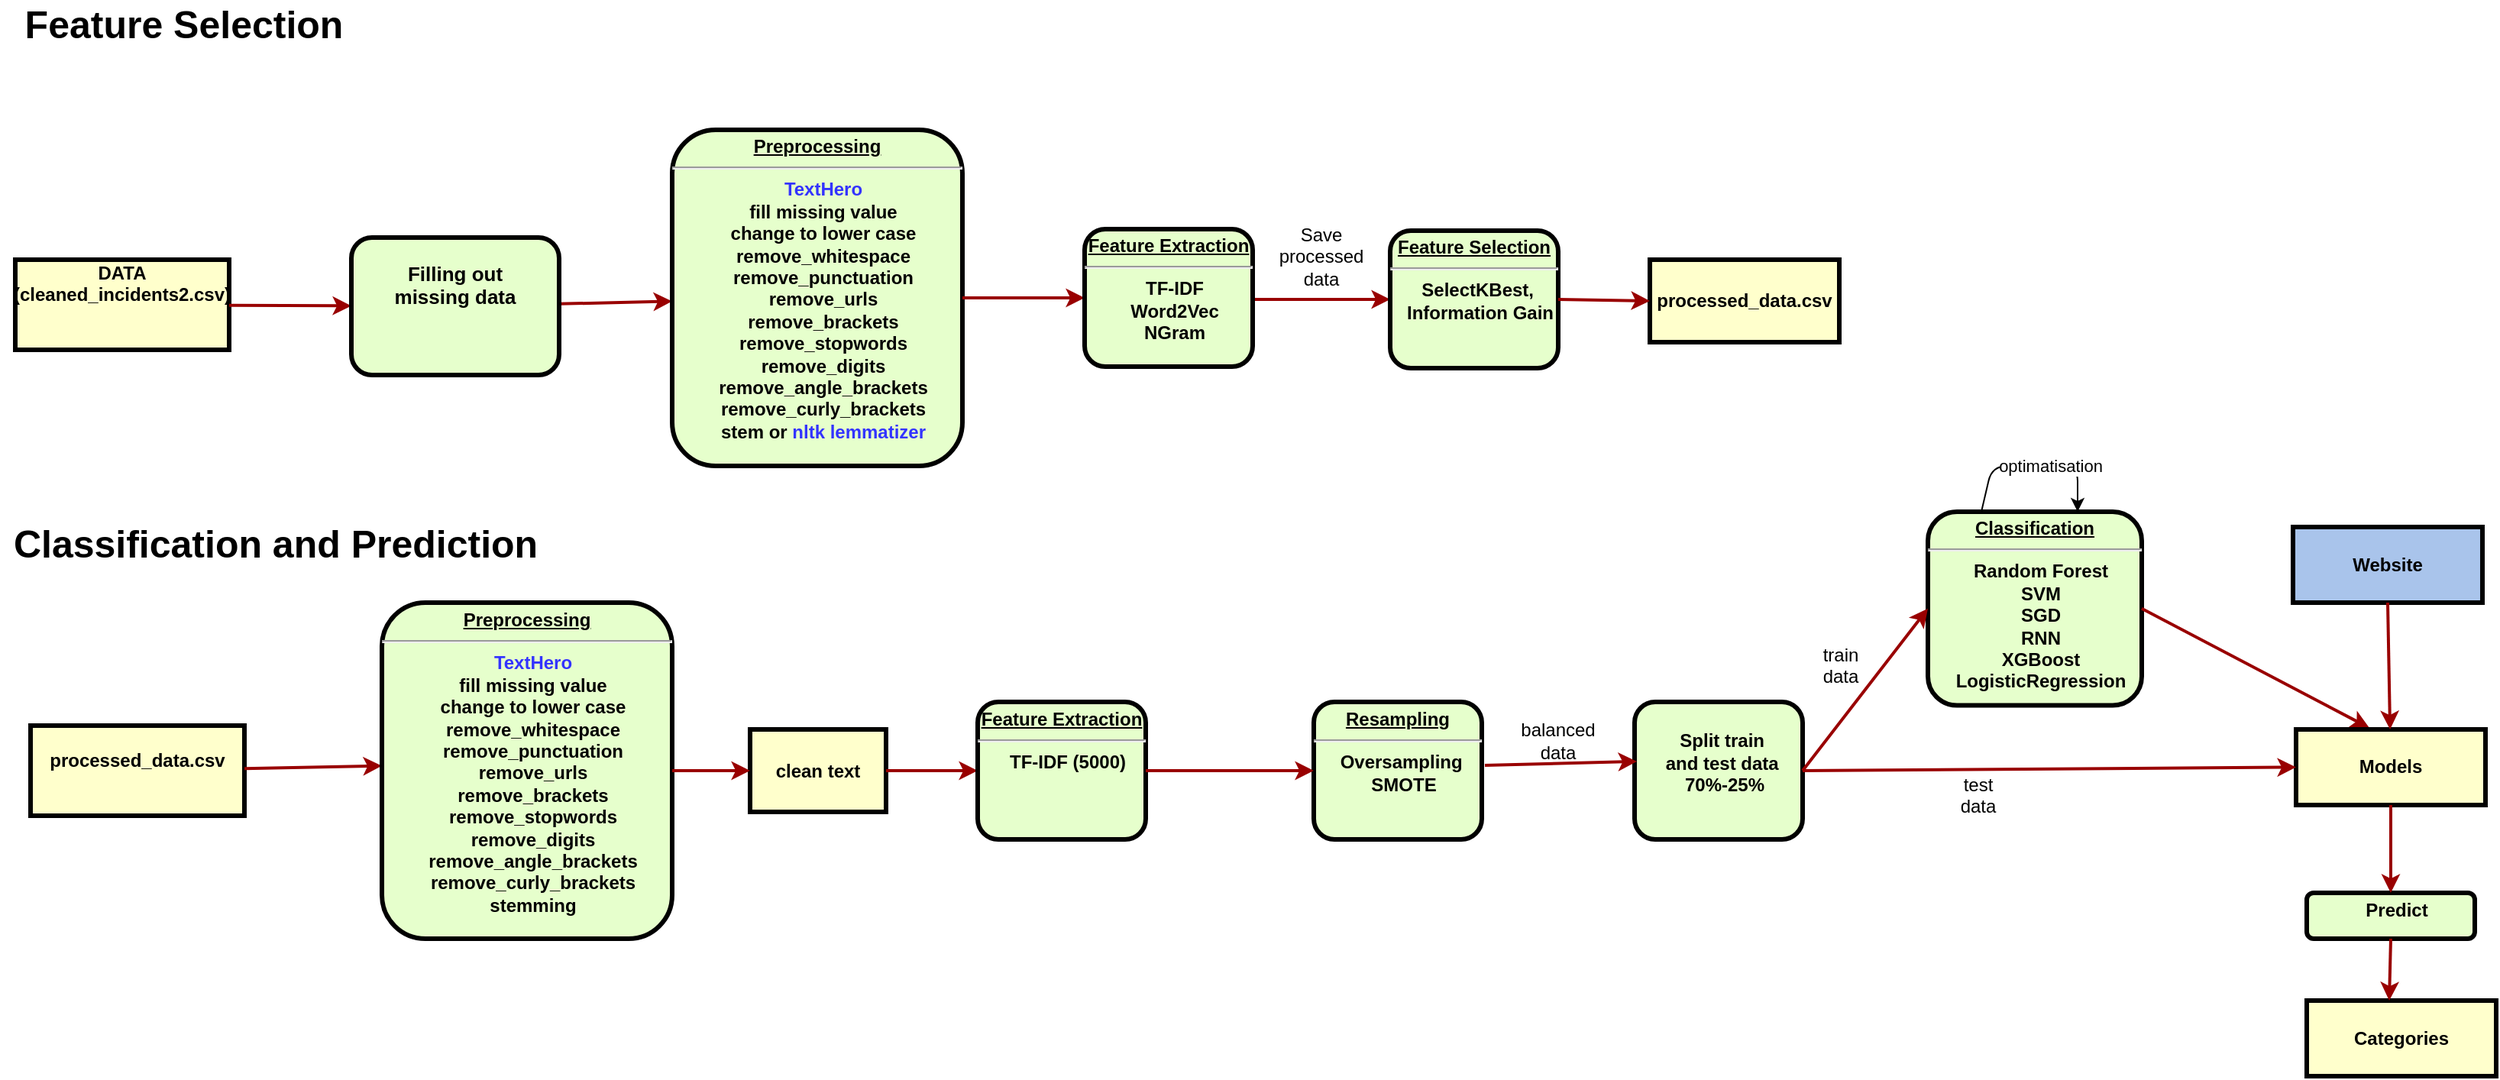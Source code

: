 <mxfile version="14.0.3" type="device"><diagram name="Page-1" id="c7558073-3199-34d8-9f00-42111426c3f3"><mxGraphModel dx="1608" dy="380" grid="1" gridSize="10" guides="1" tooltips="1" connect="1" arrows="1" fold="1" page="1" pageScale="1" pageWidth="826" pageHeight="1169" background="#ffffff" math="0" shadow="0"><root><mxCell id="0"/><mxCell id="1" parent="0"/><mxCell id="3" value="processed_data.csv" style="whiteSpace=wrap;align=center;verticalAlign=middle;fontStyle=1;strokeWidth=3;fillColor=#FFFFCC" parent="1" vertex="1"><mxGeometry x="270" y="245" width="124" height="54" as="geometry"/></mxCell><mxCell id="36" value="" style="edgeStyle=none;noEdgeStyle=1;strokeColor=#990000;strokeWidth=2;entryX=0;entryY=0.5;entryDx=0;entryDy=0;" parent="1" target="frp10Ne2zVxtrgndRR3v-120" edge="1"><mxGeometry width="100" height="100" relative="1" as="geometry"><mxPoint x="10" y="271" as="sourcePoint"/><mxPoint x="-370" y="239" as="targetPoint"/></mxGeometry></mxCell><mxCell id="52" value="Desired &#10;functionality" style="text;spacingTop=-5;align=center" parent="1" vertex="1"><mxGeometry x="-225" y="240" width="30" height="20" as="geometry"/></mxCell><mxCell id="57" value="Save processed data" style="text;spacingTop=-5;align=center;whiteSpace=wrap;" parent="1" vertex="1"><mxGeometry x="30" y="220" width="50" height="40" as="geometry"/></mxCell><mxCell id="frp10Ne2zVxtrgndRR3v-98" value="DATA (cleaned_incidents2.csv)&#10;&#10;" style="whiteSpace=wrap;align=center;verticalAlign=middle;fontStyle=1;strokeWidth=3;fillColor=#FFFFCC" vertex="1" parent="1"><mxGeometry x="-800" y="245" width="140" height="59" as="geometry"/></mxCell><mxCell id="frp10Ne2zVxtrgndRR3v-99" value="" style="edgeStyle=none;noEdgeStyle=1;strokeColor=#990000;strokeWidth=2" edge="1" parent="1" source="frp10Ne2zVxtrgndRR3v-98" target="frp10Ne2zVxtrgndRR3v-105"><mxGeometry width="100" height="100" relative="1" as="geometry"><mxPoint x="-510" y="184" as="sourcePoint"/><mxPoint x="-410" y="84" as="targetPoint"/></mxGeometry></mxCell><mxCell id="frp10Ne2zVxtrgndRR3v-100" value="" style="edgeStyle=none;noEdgeStyle=1;strokeColor=#990000;strokeWidth=2" edge="1" parent="1" source="frp10Ne2zVxtrgndRR3v-105" target="frp10Ne2zVxtrgndRR3v-106"><mxGeometry width="100" height="100" relative="1" as="geometry"><mxPoint x="-444" y="274.502" as="sourcePoint"/><mxPoint x="-401" y="274.88" as="targetPoint"/></mxGeometry></mxCell><mxCell id="frp10Ne2zVxtrgndRR3v-105" value="&lt;font style=&quot;font-size: 13px&quot;&gt;&lt;br&gt;Filling out &lt;br&gt;missing data&lt;/font&gt;" style="verticalAlign=middle;align=center;overflow=fill;fontSize=12;fontFamily=Helvetica;html=1;rounded=1;fontStyle=1;strokeWidth=3;fillColor=#E6FFCC;" vertex="1" parent="1"><mxGeometry x="-580" y="230.5" width="136" height="90" as="geometry"/></mxCell><mxCell id="frp10Ne2zVxtrgndRR3v-106" value="&lt;p style=&quot;margin: 4px 0px 0px ; text-decoration: underline&quot;&gt;Preprocessing&lt;/p&gt;&lt;hr&gt;&lt;p style=&quot;margin: 0px ; margin-left: 8px&quot;&gt;&lt;font color=&quot;#3333ff&quot;&gt;TextHero&lt;/font&gt;&lt;/p&gt;&lt;p style=&quot;margin: 0px ; margin-left: 8px&quot;&gt;fill missing value&lt;/p&gt;&lt;p style=&quot;margin: 0px ; margin-left: 8px&quot;&gt;change to lower case&lt;/p&gt;&lt;p style=&quot;margin: 0px ; margin-left: 8px&quot;&gt;remove_whitespace&lt;/p&gt;&lt;p style=&quot;margin: 0px ; margin-left: 8px&quot;&gt;remove_punctuation&lt;/p&gt;&lt;p style=&quot;margin: 0px ; margin-left: 8px&quot;&gt;remove_urls&lt;/p&gt;&lt;p style=&quot;margin: 0px ; margin-left: 8px&quot;&gt;remove_brackets&lt;/p&gt;&lt;p style=&quot;margin: 0px ; margin-left: 8px&quot;&gt;remove_stopwords&lt;/p&gt;&lt;p style=&quot;margin: 0px ; margin-left: 8px&quot;&gt;remove_digits&lt;/p&gt;&lt;p style=&quot;margin: 0px ; margin-left: 8px&quot;&gt;remove_angle_brackets&lt;/p&gt;&lt;p style=&quot;margin: 0px ; margin-left: 8px&quot;&gt;remove_curly_brackets&lt;/p&gt;&lt;p style=&quot;margin: 0px ; margin-left: 8px&quot;&gt;stem or &lt;font color=&quot;#3333ff&quot;&gt;nltk lemmatizer&lt;/font&gt;&lt;/p&gt;" style="verticalAlign=middle;align=center;overflow=fill;fontSize=12;fontFamily=Helvetica;html=1;rounded=1;fontStyle=1;strokeWidth=3;fillColor=#E6FFCC;spacingLeft=20;" vertex="1" parent="1"><mxGeometry x="-370" y="160" width="190" height="220" as="geometry"/></mxCell><mxCell id="frp10Ne2zVxtrgndRR3v-115" value="" style="edgeStyle=none;noEdgeStyle=1;strokeColor=#990000;strokeWidth=2;exitX=1;exitY=0.5;exitDx=0;exitDy=0;" edge="1" parent="1" source="frp10Ne2zVxtrgndRR3v-106" target="frp10Ne2zVxtrgndRR3v-122"><mxGeometry width="100" height="100" relative="1" as="geometry"><mxPoint x="-434" y="283.922" as="sourcePoint"/><mxPoint x="-100" y="270.593" as="targetPoint"/></mxGeometry></mxCell><mxCell id="frp10Ne2zVxtrgndRR3v-119" value="&lt;b&gt;&lt;font style=&quot;font-size: 25px&quot;&gt;Feature Selection&lt;/font&gt;&lt;/b&gt;" style="text;html=1;align=center;verticalAlign=middle;resizable=0;points=[];autosize=1;" vertex="1" parent="1"><mxGeometry x="-800" y="80" width="220" height="20" as="geometry"/></mxCell><mxCell id="frp10Ne2zVxtrgndRR3v-120" value="&lt;p style=&quot;margin: 0px ; margin-top: 4px ; text-align: center ; text-decoration: underline&quot;&gt;Feature Selection&lt;/p&gt;&lt;hr&gt;&lt;p style=&quot;margin: 0px ; margin-left: 8px&quot;&gt;SelectKBest,&amp;nbsp;&lt;/p&gt;&lt;p style=&quot;margin: 0px ; margin-left: 8px&quot;&gt;Information Gain&lt;/p&gt;" style="verticalAlign=middle;align=center;overflow=fill;fontSize=12;fontFamily=Helvetica;html=1;rounded=1;fontStyle=1;strokeWidth=3;fillColor=#E6FFCC" vertex="1" parent="1"><mxGeometry x="100" y="226" width="110" height="90" as="geometry"/></mxCell><mxCell id="frp10Ne2zVxtrgndRR3v-121" value="" style="edgeStyle=none;noEdgeStyle=1;strokeColor=#990000;strokeWidth=2;exitX=1;exitY=0.5;exitDx=0;exitDy=0;entryX=0;entryY=0.5;entryDx=0;entryDy=0;" edge="1" parent="1" source="frp10Ne2zVxtrgndRR3v-120" target="3"><mxGeometry width="100" height="100" relative="1" as="geometry"><mxPoint x="10" y="281.756" as="sourcePoint"/><mxPoint x="270" y="278.998" as="targetPoint"/></mxGeometry></mxCell><mxCell id="frp10Ne2zVxtrgndRR3v-122" value="&lt;p style=&quot;margin: 0px ; margin-top: 4px ; text-align: center ; text-decoration: underline&quot;&gt;Feature Extraction&lt;/p&gt;&lt;hr&gt;&lt;p style=&quot;margin: 0px ; margin-left: 8px&quot;&gt;TF-IDF&lt;/p&gt;&lt;p style=&quot;margin: 0px ; margin-left: 8px&quot;&gt;Word2Vec&lt;/p&gt;&lt;p style=&quot;margin: 0px ; margin-left: 8px&quot;&gt;NGram&lt;/p&gt;" style="verticalAlign=middle;align=center;overflow=fill;fontSize=12;fontFamily=Helvetica;html=1;rounded=1;fontStyle=1;strokeWidth=3;fillColor=#E6FFCC" vertex="1" parent="1"><mxGeometry x="-100" y="225" width="110" height="90" as="geometry"/></mxCell><mxCell id="frp10Ne2zVxtrgndRR3v-125" value="clean text" style="whiteSpace=wrap;align=center;verticalAlign=middle;fontStyle=1;strokeWidth=3;fillColor=#FFFFCC" vertex="1" parent="1"><mxGeometry x="-319" y="552.5" width="89" height="54" as="geometry"/></mxCell><mxCell id="frp10Ne2zVxtrgndRR3v-126" value="" style="edgeStyle=none;noEdgeStyle=1;strokeColor=#990000;strokeWidth=2;exitX=1;exitY=0.5;exitDx=0;exitDy=0;" edge="1" parent="1" target="frp10Ne2zVxtrgndRR3v-139" source="frp10Ne2zVxtrgndRR3v-125"><mxGeometry width="100" height="100" relative="1" as="geometry"><mxPoint x="-160" y="643" as="sourcePoint"/><mxPoint x="20" y="281" as="targetPoint"/></mxGeometry></mxCell><mxCell id="frp10Ne2zVxtrgndRR3v-129" value="processed_data.csv&#10;" style="whiteSpace=wrap;align=center;verticalAlign=middle;fontStyle=1;strokeWidth=3;fillColor=#FFFFCC" vertex="1" parent="1"><mxGeometry x="-790" y="550" width="140" height="59" as="geometry"/></mxCell><mxCell id="frp10Ne2zVxtrgndRR3v-130" value="" style="edgeStyle=none;noEdgeStyle=1;strokeColor=#990000;strokeWidth=2" edge="1" parent="1" source="frp10Ne2zVxtrgndRR3v-129"><mxGeometry width="100" height="100" relative="1" as="geometry"><mxPoint x="-500" y="194" as="sourcePoint"/><mxPoint x="-560" y="576.342" as="targetPoint"/></mxGeometry></mxCell><mxCell id="frp10Ne2zVxtrgndRR3v-133" value="&lt;p style=&quot;margin: 4px 0px 0px ; text-decoration: underline&quot;&gt;Preprocessing&lt;/p&gt;&lt;hr&gt;&lt;p style=&quot;margin: 0px ; margin-left: 8px&quot;&gt;&lt;font color=&quot;#3333ff&quot;&gt;TextHero&lt;/font&gt;&lt;/p&gt;&lt;p style=&quot;margin: 0px ; margin-left: 8px&quot;&gt;fill missing value&lt;/p&gt;&lt;p style=&quot;margin: 0px ; margin-left: 8px&quot;&gt;change to lower case&lt;/p&gt;&lt;p style=&quot;margin: 0px ; margin-left: 8px&quot;&gt;remove_whitespace&lt;/p&gt;&lt;p style=&quot;margin: 0px ; margin-left: 8px&quot;&gt;remove_punctuation&lt;/p&gt;&lt;p style=&quot;margin: 0px ; margin-left: 8px&quot;&gt;remove_urls&lt;/p&gt;&lt;p style=&quot;margin: 0px ; margin-left: 8px&quot;&gt;remove_brackets&lt;/p&gt;&lt;p style=&quot;margin: 0px ; margin-left: 8px&quot;&gt;remove_stopwords&lt;/p&gt;&lt;p style=&quot;margin: 0px ; margin-left: 8px&quot;&gt;remove_digits&lt;/p&gt;&lt;p style=&quot;margin: 0px ; margin-left: 8px&quot;&gt;remove_angle_brackets&lt;/p&gt;&lt;p style=&quot;margin: 0px ; margin-left: 8px&quot;&gt;remove_curly_brackets&lt;/p&gt;&lt;p style=&quot;margin: 0px ; margin-left: 8px&quot;&gt;stemming&lt;/p&gt;" style="verticalAlign=middle;align=center;overflow=fill;fontSize=12;fontFamily=Helvetica;html=1;rounded=1;fontStyle=1;strokeWidth=3;fillColor=#E6FFCC;spacingLeft=20;" vertex="1" parent="1"><mxGeometry x="-560" y="469.5" width="190" height="220" as="geometry"/></mxCell><mxCell id="frp10Ne2zVxtrgndRR3v-134" value="" style="edgeStyle=none;noEdgeStyle=1;strokeColor=#990000;strokeWidth=2;exitX=1;exitY=0.5;exitDx=0;exitDy=0;entryX=0;entryY=0.5;entryDx=0;entryDy=0;" edge="1" parent="1" source="frp10Ne2zVxtrgndRR3v-133" target="frp10Ne2zVxtrgndRR3v-125"><mxGeometry width="100" height="100" relative="1" as="geometry"><mxPoint x="-424" y="293.922" as="sourcePoint"/><mxPoint x="-90" y="280.593" as="targetPoint"/></mxGeometry></mxCell><mxCell id="frp10Ne2zVxtrgndRR3v-136" value="&lt;b&gt;&lt;font style=&quot;font-size: 25px&quot;&gt;Classification and Prediction&lt;/font&gt;&lt;/b&gt;" style="text;html=1;align=center;verticalAlign=middle;resizable=0;points=[];autosize=1;" vertex="1" parent="1"><mxGeometry x="-810" y="420" width="360" height="20" as="geometry"/></mxCell><mxCell id="frp10Ne2zVxtrgndRR3v-139" value="&lt;p style=&quot;margin: 0px ; margin-top: 4px ; text-align: center ; text-decoration: underline&quot;&gt;Feature Extraction&lt;/p&gt;&lt;hr&gt;&lt;p style=&quot;margin: 0px ; margin-left: 8px&quot;&gt;TF-IDF (5000)&lt;/p&gt;" style="verticalAlign=middle;align=center;overflow=fill;fontSize=12;fontFamily=Helvetica;html=1;rounded=1;fontStyle=1;strokeWidth=3;fillColor=#E6FFCC" vertex="1" parent="1"><mxGeometry x="-170" y="534.5" width="110" height="90" as="geometry"/></mxCell><mxCell id="frp10Ne2zVxtrgndRR3v-140" value="&lt;p style=&quot;margin: 0px ; margin-top: 4px ; text-align: center ; text-decoration: underline&quot;&gt;&lt;/p&gt;&lt;p style=&quot;margin: 0px ; margin-left: 8px&quot;&gt;&lt;br&gt;&lt;/p&gt;&lt;p style=&quot;margin: 0px ; margin-left: 8px&quot;&gt;Split train&amp;nbsp;&lt;/p&gt;&lt;p style=&quot;margin: 0px ; margin-left: 8px&quot;&gt;and test data&amp;nbsp;&lt;/p&gt;&lt;p style=&quot;margin: 0px ; margin-left: 8px&quot;&gt;70%-25%&lt;/p&gt;" style="verticalAlign=middle;align=center;overflow=fill;fontSize=12;fontFamily=Helvetica;html=1;rounded=1;fontStyle=1;strokeWidth=3;fillColor=#E6FFCC" vertex="1" parent="1"><mxGeometry x="260" y="534.5" width="110" height="90" as="geometry"/></mxCell><mxCell id="frp10Ne2zVxtrgndRR3v-141" value="" style="edgeStyle=none;noEdgeStyle=1;strokeColor=#990000;strokeWidth=2;entryX=0.014;entryY=0.433;entryDx=0;entryDy=0;entryPerimeter=0;" edge="1" parent="1" target="frp10Ne2zVxtrgndRR3v-140"><mxGeometry width="100" height="100" relative="1" as="geometry"><mxPoint x="162" y="576" as="sourcePoint"/><mxPoint x="-90" y="589.5" as="targetPoint"/></mxGeometry></mxCell><mxCell id="frp10Ne2zVxtrgndRR3v-142" value="&lt;p style=&quot;margin: 0px ; margin-top: 4px ; text-align: center ; text-decoration: underline&quot;&gt;Classification&lt;/p&gt;&lt;hr&gt;&lt;p style=&quot;margin: 0px ; margin-left: 8px&quot;&gt;Random Forest&lt;/p&gt;&lt;p style=&quot;margin: 0px ; margin-left: 8px&quot;&gt;SVM&lt;/p&gt;&lt;p style=&quot;margin: 0px ; margin-left: 8px&quot;&gt;SGD&lt;/p&gt;&lt;p style=&quot;margin: 0px ; margin-left: 8px&quot;&gt;RNN&lt;/p&gt;&lt;p style=&quot;margin: 0px ; margin-left: 8px&quot;&gt;XGBoost&lt;/p&gt;&lt;p style=&quot;margin: 0px ; margin-left: 8px&quot;&gt;LogisticRegression&lt;/p&gt;" style="verticalAlign=middle;align=center;overflow=fill;fontSize=12;fontFamily=Helvetica;html=1;rounded=1;fontStyle=1;strokeWidth=3;fillColor=#E6FFCC" vertex="1" parent="1"><mxGeometry x="452" y="410" width="140" height="126.75" as="geometry"/></mxCell><mxCell id="frp10Ne2zVxtrgndRR3v-147" value="" style="edgeStyle=none;noEdgeStyle=1;strokeColor=#990000;strokeWidth=2;exitX=1;exitY=0.5;exitDx=0;exitDy=0;entryX=0.387;entryY=-0.02;entryDx=0;entryDy=0;entryPerimeter=0;" edge="1" parent="1" source="frp10Ne2zVxtrgndRR3v-142" target="frp10Ne2zVxtrgndRR3v-148"><mxGeometry width="100" height="100" relative="1" as="geometry"><mxPoint x="256" y="599.5" as="sourcePoint"/><mxPoint x="702" y="540" as="targetPoint"/></mxGeometry></mxCell><mxCell id="frp10Ne2zVxtrgndRR3v-148" value="Models" style="whiteSpace=wrap;align=center;verticalAlign=middle;fontStyle=1;strokeWidth=3;fillColor=#FFFFCC" vertex="1" parent="1"><mxGeometry x="693" y="552.5" width="124" height="49.5" as="geometry"/></mxCell><mxCell id="frp10Ne2zVxtrgndRR3v-155" value="&lt;p style=&quot;margin: 0px ; margin-top: 4px ; text-align: center ; text-decoration: underline&quot;&gt;Resampling&lt;/p&gt;&lt;hr&gt;&lt;p style=&quot;margin: 0px ; margin-left: 8px&quot;&gt;Oversampling&amp;nbsp;&lt;/p&gt;&lt;p style=&quot;margin: 0px ; margin-left: 8px&quot;&gt;SMOTE&lt;/p&gt;" style="verticalAlign=middle;align=center;overflow=fill;fontSize=12;fontFamily=Helvetica;html=1;rounded=1;fontStyle=1;strokeWidth=3;fillColor=#E6FFCC" vertex="1" parent="1"><mxGeometry x="50" y="534.5" width="110" height="90" as="geometry"/></mxCell><mxCell id="frp10Ne2zVxtrgndRR3v-156" value="" style="edgeStyle=none;noEdgeStyle=1;strokeColor=#990000;strokeWidth=2;exitX=1;exitY=0.5;exitDx=0;exitDy=0;entryX=0;entryY=0.5;entryDx=0;entryDy=0;" edge="1" parent="1" source="frp10Ne2zVxtrgndRR3v-139" target="frp10Ne2zVxtrgndRR3v-155"><mxGeometry width="100" height="100" relative="1" as="geometry"><mxPoint x="-50" y="589.5" as="sourcePoint"/><mxPoint x="80" y="589.5" as="targetPoint"/></mxGeometry></mxCell><mxCell id="frp10Ne2zVxtrgndRR3v-158" value="" style="group" vertex="1" connectable="0" parent="1"><mxGeometry x="460" y="580" width="50" height="25" as="geometry"/></mxCell><mxCell id="frp10Ne2zVxtrgndRR3v-153" value="test &#10;data" style="text;spacingTop=-5;align=center;whiteSpace=wrap;" vertex="1" parent="frp10Ne2zVxtrgndRR3v-158"><mxGeometry width="50" height="25" as="geometry"/></mxCell><mxCell id="frp10Ne2zVxtrgndRR3v-159" value="" style="group" vertex="1" connectable="0" parent="1"><mxGeometry x="370" y="494.5" width="50" height="40" as="geometry"/></mxCell><mxCell id="frp10Ne2zVxtrgndRR3v-144" value="train data" style="text;spacingTop=-5;align=center;whiteSpace=wrap;" vertex="1" parent="frp10Ne2zVxtrgndRR3v-159"><mxGeometry width="50" height="40" as="geometry"/></mxCell><mxCell id="frp10Ne2zVxtrgndRR3v-146" value="" style="edgeStyle=none;noEdgeStyle=1;strokeColor=#990000;strokeWidth=2;exitX=1;exitY=0.5;exitDx=0;exitDy=0;entryX=0;entryY=0.5;entryDx=0;entryDy=0;" edge="1" parent="frp10Ne2zVxtrgndRR3v-159" source="frp10Ne2zVxtrgndRR3v-140" target="frp10Ne2zVxtrgndRR3v-142"><mxGeometry width="100" height="100" relative="1" as="geometry"><mxPoint x="-336" y="95" as="sourcePoint"/><mxPoint x="-290" y="95" as="targetPoint"/></mxGeometry></mxCell><mxCell id="frp10Ne2zVxtrgndRR3v-163" value="balanced data" style="text;html=1;strokeColor=none;fillColor=none;align=center;verticalAlign=middle;whiteSpace=wrap;rounded=0;" vertex="1" parent="1"><mxGeometry x="190" y="550" width="40" height="20" as="geometry"/></mxCell><mxCell id="frp10Ne2zVxtrgndRR3v-152" value="" style="edgeStyle=none;noEdgeStyle=1;strokeColor=#990000;strokeWidth=2;exitX=1;exitY=0.5;exitDx=0;exitDy=0;entryX=0;entryY=0.5;entryDx=0;entryDy=0;" edge="1" parent="1" source="frp10Ne2zVxtrgndRR3v-140" target="frp10Ne2zVxtrgndRR3v-148"><mxGeometry width="100" height="100" relative="1" as="geometry"><mxPoint x="190" y="589.5" as="sourcePoint"/><mxPoint x="475.55" y="707.53" as="targetPoint"/></mxGeometry></mxCell><mxCell id="frp10Ne2zVxtrgndRR3v-171" value="Website" style="whiteSpace=wrap;align=center;verticalAlign=middle;fontStyle=1;strokeWidth=3;fillColor=#A9C4EB;" vertex="1" parent="1"><mxGeometry x="691" y="420" width="124" height="49.5" as="geometry"/></mxCell><mxCell id="frp10Ne2zVxtrgndRR3v-172" value="" style="edgeStyle=none;noEdgeStyle=1;strokeColor=#990000;strokeWidth=2;exitX=0.5;exitY=1;exitDx=0;exitDy=0;" edge="1" parent="1" source="frp10Ne2zVxtrgndRR3v-171" target="frp10Ne2zVxtrgndRR3v-148"><mxGeometry width="100" height="100" relative="1" as="geometry"><mxPoint x="602" y="483.375" as="sourcePoint"/><mxPoint x="732" y="550" as="targetPoint"/></mxGeometry></mxCell><mxCell id="frp10Ne2zVxtrgndRR3v-173" value="" style="edgeStyle=elbowEdgeStyle;elbow=vertical;endArrow=classic;html=1;exitX=0.25;exitY=0;exitDx=0;exitDy=0;" edge="1" parent="1" source="frp10Ne2zVxtrgndRR3v-142" target="frp10Ne2zVxtrgndRR3v-142"><mxGeometry width="50" height="50" relative="1" as="geometry"><mxPoint x="500" y="410" as="sourcePoint"/><mxPoint x="550" y="400" as="targetPoint"/><Array as="points"><mxPoint x="550" y="380"/></Array></mxGeometry></mxCell><mxCell id="frp10Ne2zVxtrgndRR3v-174" value="optimatisation" style="edgeLabel;html=1;align=center;verticalAlign=middle;resizable=0;points=[];" vertex="1" connectable="0" parent="frp10Ne2zVxtrgndRR3v-173"><mxGeometry x="0.178" relative="1" as="geometry"><mxPoint as="offset"/></mxGeometry></mxCell><mxCell id="frp10Ne2zVxtrgndRR3v-175" value="&lt;p style=&quot;margin: 0px ; margin-top: 4px ; text-align: center ; text-decoration: underline&quot;&gt;&lt;/p&gt;&lt;p style=&quot;margin: 0px ; margin-left: 8px&quot;&gt;&lt;span&gt;Predict&lt;/span&gt;&lt;br&gt;&lt;/p&gt;" style="verticalAlign=middle;align=center;overflow=fill;fontSize=12;fontFamily=Helvetica;html=1;rounded=1;fontStyle=1;strokeWidth=3;fillColor=#E6FFCC" vertex="1" parent="1"><mxGeometry x="700" y="659.5" width="110" height="30" as="geometry"/></mxCell><mxCell id="frp10Ne2zVxtrgndRR3v-176" value="" style="edgeStyle=none;noEdgeStyle=1;strokeColor=#990000;strokeWidth=2;exitX=0.5;exitY=1;exitDx=0;exitDy=0;" edge="1" parent="1" source="frp10Ne2zVxtrgndRR3v-148" target="frp10Ne2zVxtrgndRR3v-175"><mxGeometry width="100" height="100" relative="1" as="geometry"><mxPoint x="763" y="479.5" as="sourcePoint"/><mxPoint x="764.541" y="562.5" as="targetPoint"/></mxGeometry></mxCell><mxCell id="frp10Ne2zVxtrgndRR3v-177" value="Categories" style="whiteSpace=wrap;align=center;verticalAlign=middle;fontStyle=1;strokeWidth=3;fillColor=#FFFFCC" vertex="1" parent="1"><mxGeometry x="700" y="730" width="124" height="49.5" as="geometry"/></mxCell><mxCell id="frp10Ne2zVxtrgndRR3v-178" value="" style="edgeStyle=none;noEdgeStyle=1;strokeColor=#990000;strokeWidth=2;exitX=0.5;exitY=1;exitDx=0;exitDy=0;" edge="1" parent="1" source="frp10Ne2zVxtrgndRR3v-175"><mxGeometry width="100" height="100" relative="1" as="geometry"><mxPoint x="765" y="612" as="sourcePoint"/><mxPoint x="754" y="730" as="targetPoint"/></mxGeometry></mxCell></root></mxGraphModel></diagram></mxfile>